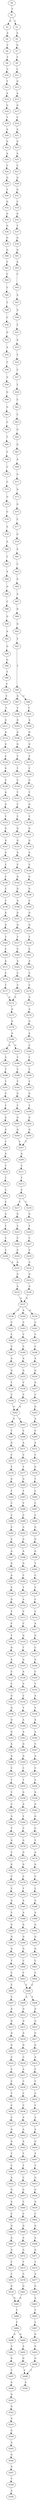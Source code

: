 strict digraph  {
	S0 -> S1 [ label = T ];
	S1 -> S2 [ label = G ];
	S1 -> S3 [ label = C ];
	S2 -> S4 [ label = A ];
	S3 -> S5 [ label = A ];
	S4 -> S6 [ label = C ];
	S5 -> S7 [ label = G ];
	S6 -> S8 [ label = T ];
	S7 -> S9 [ label = T ];
	S8 -> S10 [ label = C ];
	S9 -> S11 [ label = C ];
	S10 -> S12 [ label = T ];
	S11 -> S13 [ label = G ];
	S12 -> S14 [ label = A ];
	S13 -> S15 [ label = A ];
	S14 -> S16 [ label = G ];
	S15 -> S17 [ label = G ];
	S16 -> S18 [ label = T ];
	S17 -> S19 [ label = C ];
	S18 -> S20 [ label = A ];
	S19 -> S21 [ label = A ];
	S20 -> S22 [ label = G ];
	S21 -> S23 [ label = G ];
	S22 -> S24 [ label = A ];
	S23 -> S25 [ label = A ];
	S24 -> S26 [ label = C ];
	S25 -> S27 [ label = C ];
	S26 -> S28 [ label = G ];
	S27 -> S29 [ label = G ];
	S28 -> S30 [ label = T ];
	S29 -> S31 [ label = G ];
	S30 -> S32 [ label = G ];
	S31 -> S33 [ label = C ];
	S32 -> S34 [ label = G ];
	S33 -> S35 [ label = G ];
	S34 -> S36 [ label = G ];
	S35 -> S37 [ label = T ];
	S36 -> S38 [ label = G ];
	S37 -> S39 [ label = G ];
	S38 -> S40 [ label = G ];
	S39 -> S41 [ label = G ];
	S40 -> S42 [ label = T ];
	S41 -> S43 [ label = A ];
	S42 -> S44 [ label = C ];
	S43 -> S45 [ label = C ];
	S44 -> S46 [ label = C ];
	S45 -> S47 [ label = A ];
	S46 -> S48 [ label = T ];
	S47 -> S49 [ label = A ];
	S48 -> S50 [ label = C ];
	S49 -> S51 [ label = T ];
	S50 -> S52 [ label = G ];
	S51 -> S53 [ label = A ];
	S52 -> S54 [ label = A ];
	S53 -> S55 [ label = T ];
	S54 -> S56 [ label = T ];
	S55 -> S57 [ label = C ];
	S56 -> S58 [ label = G ];
	S57 -> S59 [ label = T ];
	S58 -> S60 [ label = G ];
	S59 -> S61 [ label = C ];
	S60 -> S62 [ label = G ];
	S61 -> S63 [ label = C ];
	S62 -> S64 [ label = C ];
	S63 -> S65 [ label = G ];
	S64 -> S66 [ label = T ];
	S65 -> S67 [ label = G ];
	S66 -> S68 [ label = C ];
	S67 -> S69 [ label = A ];
	S68 -> S70 [ label = C ];
	S69 -> S71 [ label = G ];
	S70 -> S72 [ label = C ];
	S71 -> S73 [ label = A ];
	S72 -> S74 [ label = G ];
	S73 -> S75 [ label = G ];
	S74 -> S76 [ label = G ];
	S75 -> S77 [ label = C ];
	S76 -> S78 [ label = A ];
	S77 -> S79 [ label = G ];
	S78 -> S80 [ label = A ];
	S79 -> S81 [ label = A ];
	S80 -> S82 [ label = C ];
	S81 -> S83 [ label = C ];
	S82 -> S84 [ label = A ];
	S83 -> S85 [ label = G ];
	S84 -> S86 [ label = G ];
	S85 -> S87 [ label = A ];
	S86 -> S88 [ label = C ];
	S87 -> S89 [ label = G ];
	S88 -> S90 [ label = G ];
	S89 -> S91 [ label = G ];
	S90 -> S92 [ label = A ];
	S91 -> S93 [ label = T ];
	S92 -> S94 [ label = G ];
	S93 -> S95 [ label = T ];
	S94 -> S96 [ label = G ];
	S95 -> S97 [ label = G ];
	S95 -> S98 [ label = C ];
	S96 -> S99 [ label = T ];
	S97 -> S100 [ label = T ];
	S98 -> S101 [ label = T ];
	S99 -> S102 [ label = C ];
	S100 -> S103 [ label = G ];
	S101 -> S104 [ label = A ];
	S102 -> S105 [ label = C ];
	S103 -> S106 [ label = G ];
	S104 -> S107 [ label = G ];
	S105 -> S108 [ label = T ];
	S106 -> S109 [ label = G ];
	S107 -> S110 [ label = G ];
	S108 -> S111 [ label = A ];
	S109 -> S112 [ label = T ];
	S110 -> S113 [ label = T ];
	S111 -> S114 [ label = A ];
	S112 -> S115 [ label = T ];
	S113 -> S116 [ label = C ];
	S114 -> S117 [ label = G ];
	S115 -> S118 [ label = C ];
	S116 -> S119 [ label = C ];
	S117 -> S120 [ label = C ];
	S118 -> S121 [ label = T ];
	S119 -> S122 [ label = T ];
	S120 -> S123 [ label = G ];
	S121 -> S124 [ label = T ];
	S122 -> S125 [ label = G ];
	S123 -> S126 [ label = T ];
	S124 -> S127 [ label = T ];
	S125 -> S128 [ label = T ];
	S126 -> S129 [ label = G ];
	S127 -> S130 [ label = G ];
	S128 -> S131 [ label = G ];
	S129 -> S132 [ label = G ];
	S130 -> S133 [ label = G ];
	S131 -> S134 [ label = G ];
	S132 -> S135 [ label = T ];
	S133 -> S136 [ label = A ];
	S134 -> S137 [ label = A ];
	S135 -> S138 [ label = G ];
	S136 -> S139 [ label = C ];
	S137 -> S140 [ label = C ];
	S138 -> S141 [ label = G ];
	S139 -> S142 [ label = G ];
	S140 -> S143 [ label = G ];
	S141 -> S144 [ label = A ];
	S142 -> S145 [ label = G ];
	S143 -> S146 [ label = G ];
	S144 -> S147 [ label = C ];
	S145 -> S148 [ label = A ];
	S146 -> S149 [ label = C ];
	S147 -> S150 [ label = C ];
	S148 -> S151 [ label = G ];
	S149 -> S152 [ label = G ];
	S150 -> S153 [ label = C ];
	S151 -> S154 [ label = G ];
	S152 -> S155 [ label = G ];
	S153 -> S156 [ label = T ];
	S154 -> S157 [ label = T ];
	S155 -> S158 [ label = T ];
	S156 -> S159 [ label = G ];
	S157 -> S160 [ label = C ];
	S158 -> S161 [ label = C ];
	S159 -> S162 [ label = G ];
	S160 -> S163 [ label = A ];
	S161 -> S164 [ label = A ];
	S162 -> S165 [ label = T ];
	S163 -> S166 [ label = C ];
	S164 -> S167 [ label = C ];
	S165 -> S168 [ label = C ];
	S166 -> S169 [ label = T ];
	S167 -> S170 [ label = C ];
	S168 -> S171 [ label = A ];
	S169 -> S172 [ label = A ];
	S170 -> S173 [ label = A ];
	S171 -> S174 [ label = C ];
	S172 -> S175 [ label = A ];
	S173 -> S176 [ label = A ];
	S174 -> S177 [ label = T ];
	S175 -> S178 [ label = G ];
	S176 -> S179 [ label = G ];
	S177 -> S172 [ label = A ];
	S178 -> S180 [ label = A ];
	S179 -> S181 [ label = A ];
	S180 -> S182 [ label = A ];
	S180 -> S183 [ label = G ];
	S181 -> S184 [ label = C ];
	S182 -> S185 [ label = C ];
	S183 -> S186 [ label = T ];
	S184 -> S187 [ label = T ];
	S185 -> S188 [ label = T ];
	S186 -> S189 [ label = T ];
	S187 -> S190 [ label = T ];
	S188 -> S191 [ label = T ];
	S189 -> S192 [ label = T ];
	S190 -> S193 [ label = T ];
	S191 -> S194 [ label = C ];
	S192 -> S195 [ label = G ];
	S193 -> S196 [ label = G ];
	S194 -> S197 [ label = T ];
	S195 -> S198 [ label = T ];
	S196 -> S199 [ label = T ];
	S197 -> S200 [ label = G ];
	S198 -> S201 [ label = G ];
	S199 -> S202 [ label = G ];
	S200 -> S203 [ label = G ];
	S201 -> S204 [ label = G ];
	S202 -> S205 [ label = G ];
	S203 -> S206 [ label = T ];
	S204 -> S207 [ label = T ];
	S205 -> S207 [ label = T ];
	S206 -> S208 [ label = A ];
	S207 -> S209 [ label = A ];
	S208 -> S210 [ label = T ];
	S209 -> S211 [ label = C ];
	S210 -> S212 [ label = T ];
	S211 -> S213 [ label = T ];
	S212 -> S214 [ label = C ];
	S213 -> S215 [ label = C ];
	S214 -> S216 [ label = C ];
	S215 -> S217 [ label = C ];
	S215 -> S218 [ label = T ];
	S216 -> S219 [ label = G ];
	S217 -> S220 [ label = G ];
	S218 -> S221 [ label = G ];
	S219 -> S222 [ label = T ];
	S220 -> S223 [ label = T ];
	S221 -> S224 [ label = T ];
	S222 -> S225 [ label = C ];
	S223 -> S226 [ label = C ];
	S224 -> S227 [ label = C ];
	S225 -> S228 [ label = C ];
	S226 -> S229 [ label = C ];
	S227 -> S230 [ label = C ];
	S228 -> S231 [ label = A ];
	S229 -> S231 [ label = A ];
	S230 -> S232 [ label = A ];
	S231 -> S233 [ label = G ];
	S232 -> S234 [ label = G ];
	S233 -> S235 [ label = A ];
	S234 -> S236 [ label = A ];
	S235 -> S237 [ label = G ];
	S236 -> S237 [ label = G ];
	S237 -> S238 [ label = T ];
	S237 -> S239 [ label = G ];
	S237 -> S240 [ label = A ];
	S238 -> S241 [ label = C ];
	S239 -> S242 [ label = C ];
	S240 -> S243 [ label = C ];
	S241 -> S244 [ label = C ];
	S242 -> S245 [ label = C ];
	S243 -> S246 [ label = C ];
	S244 -> S247 [ label = C ];
	S245 -> S248 [ label = C ];
	S246 -> S249 [ label = C ];
	S247 -> S250 [ label = A ];
	S248 -> S251 [ label = A ];
	S249 -> S252 [ label = A ];
	S250 -> S253 [ label = G ];
	S251 -> S254 [ label = G ];
	S252 -> S255 [ label = G ];
	S253 -> S256 [ label = T ];
	S254 -> S257 [ label = G ];
	S255 -> S258 [ label = T ];
	S256 -> S259 [ label = C ];
	S257 -> S260 [ label = C ];
	S258 -> S261 [ label = C ];
	S259 -> S262 [ label = G ];
	S260 -> S263 [ label = G ];
	S261 -> S262 [ label = G ];
	S262 -> S264 [ label = G ];
	S262 -> S265 [ label = A ];
	S263 -> S266 [ label = A ];
	S264 -> S267 [ label = T ];
	S265 -> S268 [ label = C ];
	S266 -> S269 [ label = C ];
	S267 -> S270 [ label = G ];
	S268 -> S271 [ label = A ];
	S269 -> S272 [ label = A ];
	S270 -> S273 [ label = C ];
	S271 -> S274 [ label = C ];
	S272 -> S275 [ label = C ];
	S273 -> S276 [ label = T ];
	S274 -> S277 [ label = T ];
	S275 -> S278 [ label = G ];
	S276 -> S279 [ label = G ];
	S277 -> S280 [ label = G ];
	S278 -> S281 [ label = T ];
	S279 -> S282 [ label = T ];
	S280 -> S283 [ label = T ];
	S281 -> S284 [ label = C ];
	S282 -> S285 [ label = C ];
	S283 -> S286 [ label = C ];
	S284 -> S287 [ label = C ];
	S285 -> S288 [ label = C ];
	S286 -> S289 [ label = C ];
	S287 -> S290 [ label = C ];
	S288 -> S291 [ label = C ];
	S289 -> S292 [ label = C ];
	S290 -> S293 [ label = G ];
	S291 -> S294 [ label = C ];
	S292 -> S295 [ label = G ];
	S293 -> S296 [ label = G ];
	S294 -> S297 [ label = A ];
	S295 -> S298 [ label = A ];
	S296 -> S299 [ label = G ];
	S297 -> S300 [ label = G ];
	S298 -> S301 [ label = G ];
	S299 -> S302 [ label = T ];
	S300 -> S303 [ label = A ];
	S301 -> S304 [ label = C ];
	S302 -> S305 [ label = C ];
	S303 -> S306 [ label = C ];
	S304 -> S307 [ label = T ];
	S305 -> S308 [ label = C ];
	S306 -> S309 [ label = G ];
	S307 -> S310 [ label = A ];
	S308 -> S311 [ label = C ];
	S309 -> S312 [ label = T ];
	S310 -> S313 [ label = C ];
	S311 -> S314 [ label = C ];
	S312 -> S315 [ label = C ];
	S313 -> S316 [ label = C ];
	S314 -> S317 [ label = A ];
	S315 -> S318 [ label = T ];
	S316 -> S319 [ label = G ];
	S317 -> S320 [ label = G ];
	S318 -> S321 [ label = G ];
	S319 -> S322 [ label = T ];
	S320 -> S323 [ label = C ];
	S321 -> S324 [ label = A ];
	S322 -> S325 [ label = G ];
	S323 -> S326 [ label = G ];
	S324 -> S327 [ label = C ];
	S325 -> S328 [ label = A ];
	S326 -> S329 [ label = C ];
	S327 -> S330 [ label = C ];
	S328 -> S331 [ label = C ];
	S329 -> S332 [ label = C ];
	S330 -> S333 [ label = G ];
	S331 -> S334 [ label = C ];
	S332 -> S335 [ label = A ];
	S333 -> S336 [ label = G ];
	S334 -> S337 [ label = T ];
	S335 -> S338 [ label = C ];
	S336 -> S339 [ label = G ];
	S337 -> S340 [ label = A ];
	S338 -> S341 [ label = A ];
	S339 -> S342 [ label = G ];
	S340 -> S343 [ label = A ];
	S341 -> S344 [ label = A ];
	S342 -> S345 [ label = A ];
	S343 -> S346 [ label = G ];
	S344 -> S347 [ label = C ];
	S345 -> S348 [ label = A ];
	S346 -> S349 [ label = G ];
	S347 -> S350 [ label = A ];
	S348 -> S351 [ label = C ];
	S349 -> S352 [ label = C ];
	S350 -> S353 [ label = C ];
	S351 -> S354 [ label = T ];
	S352 -> S355 [ label = T ];
	S353 -> S356 [ label = C ];
	S354 -> S357 [ label = C ];
	S355 -> S358 [ label = G ];
	S356 -> S359 [ label = G ];
	S357 -> S360 [ label = C ];
	S358 -> S361 [ label = A ];
	S359 -> S362 [ label = G ];
	S360 -> S363 [ label = A ];
	S361 -> S364 [ label = C ];
	S362 -> S365 [ label = G ];
	S363 -> S366 [ label = T ];
	S364 -> S367 [ label = C ];
	S365 -> S368 [ label = C ];
	S366 -> S369 [ label = G ];
	S367 -> S370 [ label = G ];
	S368 -> S371 [ label = T ];
	S369 -> S372 [ label = T ];
	S370 -> S373 [ label = G ];
	S371 -> S374 [ label = A ];
	S372 -> S375 [ label = G ];
	S373 -> S376 [ label = G ];
	S374 -> S377 [ label = G ];
	S375 -> S378 [ label = C ];
	S376 -> S379 [ label = C ];
	S377 -> S380 [ label = C ];
	S378 -> S381 [ label = C ];
	S379 -> S382 [ label = T ];
	S380 -> S383 [ label = C ];
	S381 -> S384 [ label = A ];
	S382 -> S385 [ label = A ];
	S383 -> S386 [ label = A ];
	S384 -> S387 [ label = C ];
	S385 -> S388 [ label = A ];
	S386 -> S389 [ label = A ];
	S387 -> S390 [ label = G ];
	S388 -> S391 [ label = G ];
	S389 -> S392 [ label = G ];
	S390 -> S393 [ label = G ];
	S391 -> S394 [ label = G ];
	S392 -> S395 [ label = G ];
	S393 -> S396 [ label = G ];
	S394 -> S397 [ label = G ];
	S395 -> S398 [ label = G ];
	S396 -> S399 [ label = T ];
	S397 -> S400 [ label = C ];
	S398 -> S401 [ label = C ];
	S399 -> S402 [ label = C ];
	S400 -> S403 [ label = C ];
	S401 -> S404 [ label = C ];
	S402 -> S405 [ label = C ];
	S403 -> S406 [ label = C ];
	S404 -> S406 [ label = C ];
	S405 -> S407 [ label = C ];
	S406 -> S408 [ label = T ];
	S406 -> S409 [ label = A ];
	S407 -> S410 [ label = G ];
	S408 -> S411 [ label = G ];
	S409 -> S412 [ label = G ];
	S410 -> S413 [ label = G ];
	S411 -> S414 [ label = G ];
	S412 -> S415 [ label = G ];
	S413 -> S416 [ label = G ];
	S414 -> S417 [ label = G ];
	S415 -> S418 [ label = A ];
	S416 -> S419 [ label = G ];
	S417 -> S420 [ label = G ];
	S418 -> S421 [ label = G ];
	S419 -> S422 [ label = C ];
	S420 -> S423 [ label = A ];
	S421 -> S424 [ label = C ];
	S422 -> S425 [ label = C ];
	S423 -> S426 [ label = C ];
	S424 -> S427 [ label = A ];
	S425 -> S428 [ label = C ];
	S426 -> S429 [ label = C ];
	S427 -> S430 [ label = C ];
	S428 -> S431 [ label = T ];
	S429 -> S432 [ label = C ];
	S430 -> S433 [ label = C ];
	S431 -> S434 [ label = C ];
	S432 -> S435 [ label = C ];
	S433 -> S436 [ label = C ];
	S434 -> S437 [ label = C ];
	S435 -> S438 [ label = A ];
	S436 -> S439 [ label = A ];
	S437 -> S440 [ label = G ];
	S438 -> S441 [ label = A ];
	S439 -> S442 [ label = A ];
	S440 -> S443 [ label = G ];
	S441 -> S444 [ label = G ];
	S442 -> S445 [ label = A ];
	S443 -> S446 [ label = T ];
	S444 -> S447 [ label = T ];
	S445 -> S448 [ label = T ];
	S446 -> S449 [ label = C ];
	S447 -> S450 [ label = T ];
	S448 -> S451 [ label = T ];
	S449 -> S452 [ label = A ];
	S450 -> S453 [ label = G ];
	S451 -> S454 [ label = C ];
	S452 -> S455 [ label = G ];
	S453 -> S456 [ label = G ];
	S454 -> S457 [ label = G ];
	S455 -> S458 [ label = A ];
	S456 -> S459 [ label = A ];
	S457 -> S460 [ label = C ];
	S458 -> S461 [ label = C ];
	S459 -> S462 [ label = C ];
	S460 -> S463 [ label = C ];
	S461 -> S464 [ label = G ];
	S462 -> S465 [ label = G ];
	S463 -> S466 [ label = G ];
	S464 -> S467 [ label = A ];
	S465 -> S468 [ label = A ];
	S466 -> S469 [ label = A ];
	S467 -> S470 [ label = G ];
	S468 -> S471 [ label = G ];
	S469 -> S472 [ label = G ];
	S470 -> S473 [ label = T ];
	S471 -> S474 [ label = T ];
	S472 -> S475 [ label = T ];
	S473 -> S476 [ label = C ];
	S474 -> S477 [ label = A ];
	S475 -> S478 [ label = C ];
	S476 -> S479 [ label = G ];
	S477 -> S480 [ label = G ];
	S478 -> S481 [ label = G ];
	S479 -> S482 [ label = G ];
	S480 -> S483 [ label = G ];
	S481 -> S482 [ label = G ];
	S482 -> S484 [ label = T ];
	S483 -> S485 [ label = T ];
	S484 -> S486 [ label = C ];
	S485 -> S487 [ label = C ];
	S486 -> S488 [ label = A ];
	S486 -> S489 [ label = G ];
	S487 -> S490 [ label = G ];
	S488 -> S491 [ label = A ];
	S489 -> S492 [ label = A ];
	S490 -> S493 [ label = A ];
	S491 -> S494 [ label = G ];
	S492 -> S495 [ label = G ];
	S493 -> S496 [ label = G ];
	S494 -> S497 [ label = T ];
	S495 -> S498 [ label = T ];
	S496 -> S498 [ label = T ];
	S497 -> S499 [ label = A ];
	S498 -> S500 [ label = A ];
	S499 -> S501 [ label = G ];
	S501 -> S502 [ label = G ];
	S502 -> S503 [ label = A ];
	S503 -> S504 [ label = G ];
	S504 -> S505 [ label = A ];
	S505 -> S506 [ label = G ];
	S506 -> S507 [ label = G ];
	S507 -> S508 [ label = T ];
	S508 -> S509 [ label = A ];
}
